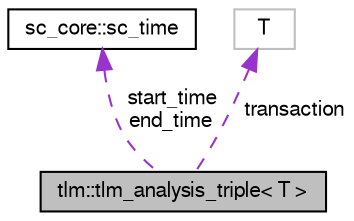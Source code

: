 digraph "tlm::tlm_analysis_triple&lt; T &gt;"
{
  edge [fontname="FreeSans",fontsize="10",labelfontname="FreeSans",labelfontsize="10"];
  node [fontname="FreeSans",fontsize="10",shape=record];
  Node1 [label="tlm::tlm_analysis_triple\< T \>",height=0.2,width=0.4,color="black", fillcolor="grey75", style="filled", fontcolor="black"];
  Node2 -> Node1 [dir="back",color="darkorchid3",fontsize="10",style="dashed",label=" start_time\nend_time" ,fontname="FreeSans"];
  Node2 [label="sc_core::sc_time",height=0.2,width=0.4,color="black", fillcolor="white", style="filled",URL="/mnt/c/Users/fangk/Documents/hdl-playground/lib/systemc-2.3.3/objdir/docs/sysc/doxygen/systemc.tag$a01996.html"];
  Node3 -> Node1 [dir="back",color="darkorchid3",fontsize="10",style="dashed",label=" transaction" ,fontname="FreeSans"];
  Node3 [label="T",height=0.2,width=0.4,color="grey75", fillcolor="white", style="filled"];
}
